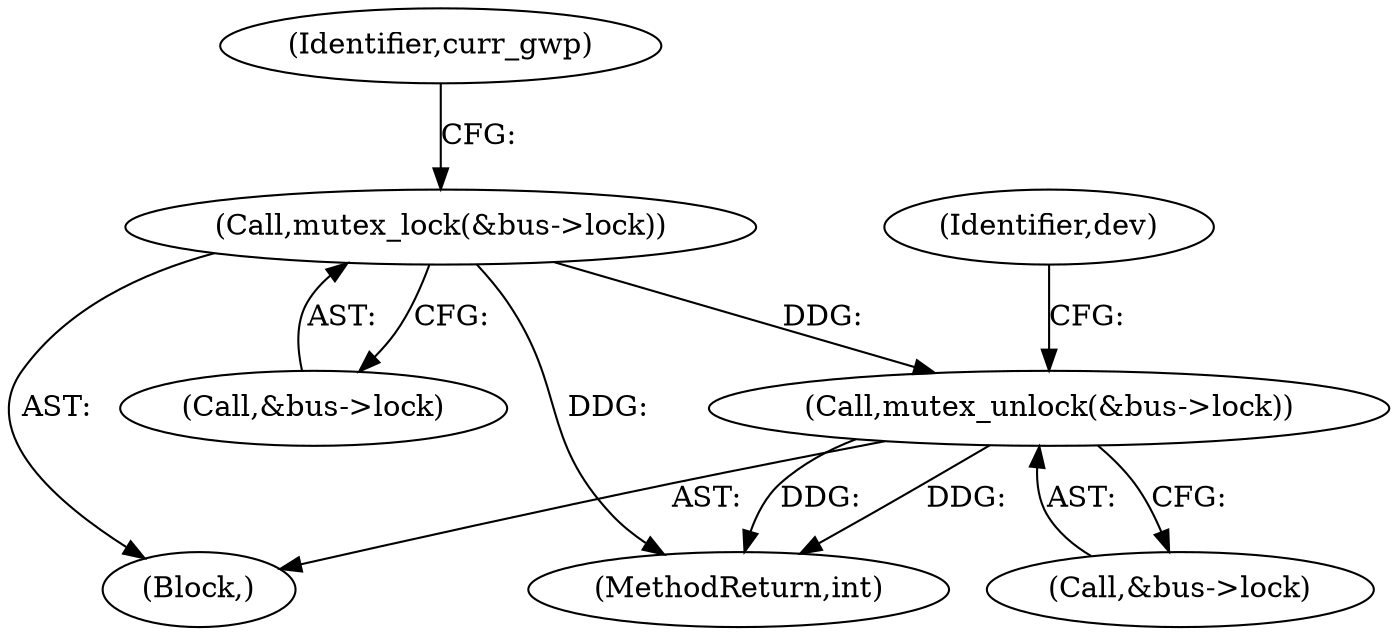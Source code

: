 digraph "0_media-tree_354dd3924a2e43806774953de536257548b5002c@API" {
"1000648" [label="(Call,mutex_unlock(&bus->lock))"];
"1000185" [label="(Call,mutex_lock(&bus->lock))"];
"1000186" [label="(Call,&bus->lock)"];
"1000185" [label="(Call,mutex_lock(&bus->lock))"];
"1000127" [label="(Block,)"];
"1000654" [label="(Identifier,dev)"];
"1000657" [label="(MethodReturn,int)"];
"1000649" [label="(Call,&bus->lock)"];
"1000191" [label="(Identifier,curr_gwp)"];
"1000648" [label="(Call,mutex_unlock(&bus->lock))"];
"1000648" -> "1000127"  [label="AST: "];
"1000648" -> "1000649"  [label="CFG: "];
"1000649" -> "1000648"  [label="AST: "];
"1000654" -> "1000648"  [label="CFG: "];
"1000648" -> "1000657"  [label="DDG: "];
"1000648" -> "1000657"  [label="DDG: "];
"1000185" -> "1000648"  [label="DDG: "];
"1000185" -> "1000127"  [label="AST: "];
"1000185" -> "1000186"  [label="CFG: "];
"1000186" -> "1000185"  [label="AST: "];
"1000191" -> "1000185"  [label="CFG: "];
"1000185" -> "1000657"  [label="DDG: "];
}
